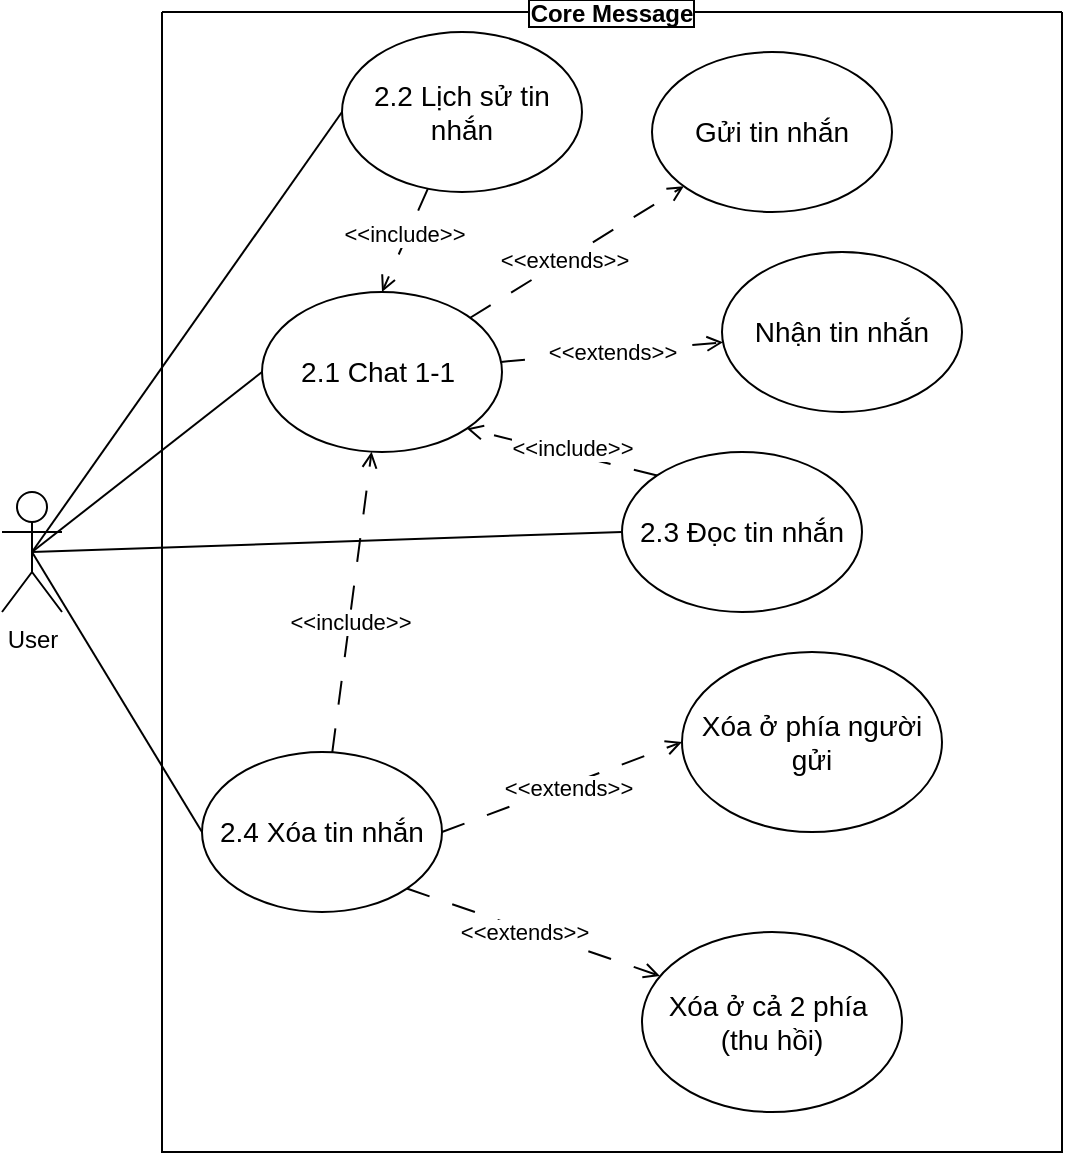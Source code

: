 <mxfile version="26.0.9">
  <diagram name="Page-1" id="I-f8ju6ArYIRE1ricD52">
    <mxGraphModel dx="1434" dy="836" grid="1" gridSize="10" guides="1" tooltips="1" connect="1" arrows="1" fold="1" page="1" pageScale="1" pageWidth="850" pageHeight="1100" math="0" shadow="0">
      <root>
        <mxCell id="0" />
        <mxCell id="1" parent="0" />
        <mxCell id="1d2bf9vbCytrNFTNAdIC-1" value="Core Message" style="swimlane;startSize=0;labelBorderColor=default;labelBackgroundColor=default;" vertex="1" parent="1">
          <mxGeometry x="190" y="50" width="450" height="570" as="geometry" />
        </mxCell>
        <mxCell id="1d2bf9vbCytrNFTNAdIC-45" value="" style="rounded=0;orthogonalLoop=1;jettySize=auto;html=1;dashed=1;dashPattern=12 12;endArrow=open;endFill=0;" edge="1" parent="1d2bf9vbCytrNFTNAdIC-1" source="1d2bf9vbCytrNFTNAdIC-5" target="1d2bf9vbCytrNFTNAdIC-44">
          <mxGeometry relative="1" as="geometry" />
        </mxCell>
        <mxCell id="1d2bf9vbCytrNFTNAdIC-46" value="&amp;lt;&amp;lt;extends&amp;gt;&amp;gt;" style="edgeLabel;html=1;align=center;verticalAlign=middle;resizable=0;points=[];" vertex="1" connectable="0" parent="1d2bf9vbCytrNFTNAdIC-45">
          <mxGeometry x="-0.121" relative="1" as="geometry">
            <mxPoint as="offset" />
          </mxGeometry>
        </mxCell>
        <mxCell id="1d2bf9vbCytrNFTNAdIC-68" value="&amp;lt;&amp;lt;extends&amp;gt;&amp;gt;" style="rounded=0;orthogonalLoop=1;jettySize=auto;html=1;endArrow=open;endFill=0;dashed=1;dashPattern=12 12;" edge="1" parent="1d2bf9vbCytrNFTNAdIC-1" source="1d2bf9vbCytrNFTNAdIC-5" target="1d2bf9vbCytrNFTNAdIC-67">
          <mxGeometry relative="1" as="geometry" />
        </mxCell>
        <mxCell id="1d2bf9vbCytrNFTNAdIC-5" value="&lt;font style=&quot;font-size: 14px;&quot;&gt;2.1 Chat 1-1&amp;nbsp;&lt;/font&gt;" style="ellipse;whiteSpace=wrap;html=1;" vertex="1" parent="1d2bf9vbCytrNFTNAdIC-1">
          <mxGeometry x="50" y="140" width="120" height="80" as="geometry" />
        </mxCell>
        <mxCell id="1d2bf9vbCytrNFTNAdIC-23" style="rounded=0;orthogonalLoop=1;jettySize=auto;html=1;entryX=0.5;entryY=0;entryDx=0;entryDy=0;endArrow=open;endFill=0;dashed=1;dashPattern=12 12;" edge="1" parent="1d2bf9vbCytrNFTNAdIC-1" source="1d2bf9vbCytrNFTNAdIC-6" target="1d2bf9vbCytrNFTNAdIC-5">
          <mxGeometry relative="1" as="geometry" />
        </mxCell>
        <mxCell id="1d2bf9vbCytrNFTNAdIC-24" value="&amp;lt;&amp;lt;include&amp;gt;&amp;gt;" style="edgeLabel;html=1;align=center;verticalAlign=middle;resizable=0;points=[];" vertex="1" connectable="0" parent="1d2bf9vbCytrNFTNAdIC-23">
          <mxGeometry x="-0.096" y="-2" relative="1" as="geometry">
            <mxPoint as="offset" />
          </mxGeometry>
        </mxCell>
        <mxCell id="1d2bf9vbCytrNFTNAdIC-6" value="&lt;font style=&quot;font-size: 14px;&quot;&gt;2.2 Lịch sử tin nhắn&lt;/font&gt;" style="ellipse;whiteSpace=wrap;html=1;" vertex="1" parent="1d2bf9vbCytrNFTNAdIC-1">
          <mxGeometry x="90" y="10" width="120" height="80" as="geometry" />
        </mxCell>
        <mxCell id="1d2bf9vbCytrNFTNAdIC-21" style="rounded=0;orthogonalLoop=1;jettySize=auto;html=1;exitX=0;exitY=0;exitDx=0;exitDy=0;entryX=1;entryY=1;entryDx=0;entryDy=0;endArrow=open;endFill=0;dashed=1;dashPattern=12 12;" edge="1" parent="1d2bf9vbCytrNFTNAdIC-1" source="1d2bf9vbCytrNFTNAdIC-7" target="1d2bf9vbCytrNFTNAdIC-5">
          <mxGeometry relative="1" as="geometry" />
        </mxCell>
        <mxCell id="1d2bf9vbCytrNFTNAdIC-22" value="&amp;lt;&amp;lt;include&amp;gt;&amp;gt;" style="edgeLabel;html=1;align=center;verticalAlign=middle;resizable=0;points=[];" vertex="1" connectable="0" parent="1d2bf9vbCytrNFTNAdIC-21">
          <mxGeometry x="-0.093" y="-2" relative="1" as="geometry">
            <mxPoint y="-1" as="offset" />
          </mxGeometry>
        </mxCell>
        <mxCell id="1d2bf9vbCytrNFTNAdIC-7" value="&lt;font style=&quot;font-size: 14px;&quot;&gt;2.3 Đọc tin nhắn&lt;/font&gt;" style="ellipse;whiteSpace=wrap;html=1;" vertex="1" parent="1d2bf9vbCytrNFTNAdIC-1">
          <mxGeometry x="230" y="220" width="120" height="80" as="geometry" />
        </mxCell>
        <mxCell id="1d2bf9vbCytrNFTNAdIC-15" style="rounded=0;orthogonalLoop=1;jettySize=auto;html=1;entryX=0;entryY=0.5;entryDx=0;entryDy=0;exitX=1;exitY=0.5;exitDx=0;exitDy=0;dashed=1;dashPattern=12 12;endArrow=open;endFill=0;" edge="1" parent="1d2bf9vbCytrNFTNAdIC-1" source="1d2bf9vbCytrNFTNAdIC-8" target="1d2bf9vbCytrNFTNAdIC-10">
          <mxGeometry relative="1" as="geometry" />
        </mxCell>
        <mxCell id="1d2bf9vbCytrNFTNAdIC-18" value="&amp;lt;&amp;lt;extends&amp;gt;&amp;gt;" style="edgeLabel;html=1;align=center;verticalAlign=middle;resizable=0;points=[];" vertex="1" connectable="0" parent="1d2bf9vbCytrNFTNAdIC-15">
          <mxGeometry x="0.034" y="-1" relative="1" as="geometry">
            <mxPoint as="offset" />
          </mxGeometry>
        </mxCell>
        <mxCell id="1d2bf9vbCytrNFTNAdIC-19" style="rounded=0;orthogonalLoop=1;jettySize=auto;html=1;dashed=1;dashPattern=12 12;endArrow=open;startFill=0;endFill=0;" edge="1" parent="1d2bf9vbCytrNFTNAdIC-1" source="1d2bf9vbCytrNFTNAdIC-8" target="1d2bf9vbCytrNFTNAdIC-5">
          <mxGeometry relative="1" as="geometry" />
        </mxCell>
        <mxCell id="1d2bf9vbCytrNFTNAdIC-20" value="&amp;lt;&amp;lt;include&amp;gt;&amp;gt;" style="edgeLabel;html=1;align=center;verticalAlign=middle;resizable=0;points=[];" vertex="1" connectable="0" parent="1d2bf9vbCytrNFTNAdIC-19">
          <mxGeometry x="-0.138" relative="1" as="geometry">
            <mxPoint as="offset" />
          </mxGeometry>
        </mxCell>
        <mxCell id="1d2bf9vbCytrNFTNAdIC-8" value="&lt;span style=&quot;font-size: 14px;&quot;&gt;2.4 Xóa tin nhắn&lt;/span&gt;" style="ellipse;whiteSpace=wrap;html=1;" vertex="1" parent="1d2bf9vbCytrNFTNAdIC-1">
          <mxGeometry x="20" y="370" width="120" height="80" as="geometry" />
        </mxCell>
        <mxCell id="1d2bf9vbCytrNFTNAdIC-10" value="&lt;font style=&quot;font-size: 14px;&quot;&gt;Xóa ở phía người gửi&lt;/font&gt;" style="ellipse;whiteSpace=wrap;html=1;" vertex="1" parent="1d2bf9vbCytrNFTNAdIC-1">
          <mxGeometry x="260" y="320" width="130" height="90" as="geometry" />
        </mxCell>
        <mxCell id="1d2bf9vbCytrNFTNAdIC-14" value="&lt;font style=&quot;font-size: 14px;&quot;&gt;Xóa ở cả 2 phía&amp;nbsp;&lt;/font&gt;&lt;div&gt;&lt;font style=&quot;font-size: 14px;&quot;&gt;(thu hồi)&lt;/font&gt;&lt;/div&gt;" style="ellipse;whiteSpace=wrap;html=1;" vertex="1" parent="1d2bf9vbCytrNFTNAdIC-1">
          <mxGeometry x="240" y="460" width="130" height="90" as="geometry" />
        </mxCell>
        <mxCell id="1d2bf9vbCytrNFTNAdIC-16" style="rounded=0;orthogonalLoop=1;jettySize=auto;html=1;exitX=1;exitY=1;exitDx=0;exitDy=0;entryX=0.069;entryY=0.244;entryDx=0;entryDy=0;entryPerimeter=0;dashed=1;dashPattern=12 12;endArrow=open;endFill=0;" edge="1" parent="1d2bf9vbCytrNFTNAdIC-1" source="1d2bf9vbCytrNFTNAdIC-8" target="1d2bf9vbCytrNFTNAdIC-14">
          <mxGeometry relative="1" as="geometry" />
        </mxCell>
        <mxCell id="1d2bf9vbCytrNFTNAdIC-17" value="&amp;lt;&amp;lt;extends&amp;gt;&amp;gt;" style="edgeLabel;html=1;align=center;verticalAlign=middle;resizable=0;points=[];" vertex="1" connectable="0" parent="1d2bf9vbCytrNFTNAdIC-16">
          <mxGeometry x="-0.07" y="-1" relative="1" as="geometry">
            <mxPoint as="offset" />
          </mxGeometry>
        </mxCell>
        <mxCell id="1d2bf9vbCytrNFTNAdIC-44" value="&lt;span style=&quot;font-size: 14px;&quot;&gt;Gửi tin nhắn&lt;/span&gt;" style="ellipse;whiteSpace=wrap;html=1;" vertex="1" parent="1d2bf9vbCytrNFTNAdIC-1">
          <mxGeometry x="245" y="20" width="120" height="80" as="geometry" />
        </mxCell>
        <mxCell id="1d2bf9vbCytrNFTNAdIC-67" value="&lt;span style=&quot;font-size: 14px;&quot;&gt;Nhận tin nhắn&lt;/span&gt;" style="ellipse;whiteSpace=wrap;html=1;" vertex="1" parent="1d2bf9vbCytrNFTNAdIC-1">
          <mxGeometry x="280" y="120" width="120" height="80" as="geometry" />
        </mxCell>
        <mxCell id="1d2bf9vbCytrNFTNAdIC-9" style="rounded=0;orthogonalLoop=1;jettySize=auto;html=1;exitX=0.5;exitY=0.5;exitDx=0;exitDy=0;exitPerimeter=0;entryX=0;entryY=0.5;entryDx=0;entryDy=0;endArrow=none;startFill=0;" edge="1" parent="1" source="1d2bf9vbCytrNFTNAdIC-2" target="1d2bf9vbCytrNFTNAdIC-5">
          <mxGeometry relative="1" as="geometry" />
        </mxCell>
        <mxCell id="1d2bf9vbCytrNFTNAdIC-11" style="rounded=0;orthogonalLoop=1;jettySize=auto;html=1;exitX=0.5;exitY=0.5;exitDx=0;exitDy=0;exitPerimeter=0;entryX=0;entryY=0.5;entryDx=0;entryDy=0;endArrow=none;startFill=0;" edge="1" parent="1" source="1d2bf9vbCytrNFTNAdIC-2" target="1d2bf9vbCytrNFTNAdIC-7">
          <mxGeometry relative="1" as="geometry" />
        </mxCell>
        <mxCell id="1d2bf9vbCytrNFTNAdIC-12" style="rounded=0;orthogonalLoop=1;jettySize=auto;html=1;exitX=0.5;exitY=0.5;exitDx=0;exitDy=0;exitPerimeter=0;entryX=0;entryY=0.5;entryDx=0;entryDy=0;endArrow=none;startFill=0;" edge="1" parent="1" source="1d2bf9vbCytrNFTNAdIC-2" target="1d2bf9vbCytrNFTNAdIC-6">
          <mxGeometry relative="1" as="geometry" />
        </mxCell>
        <mxCell id="1d2bf9vbCytrNFTNAdIC-13" style="rounded=0;orthogonalLoop=1;jettySize=auto;html=1;exitX=0.5;exitY=0.5;exitDx=0;exitDy=0;exitPerimeter=0;entryX=0;entryY=0.5;entryDx=0;entryDy=0;endArrow=none;startFill=0;" edge="1" parent="1" source="1d2bf9vbCytrNFTNAdIC-2" target="1d2bf9vbCytrNFTNAdIC-8">
          <mxGeometry relative="1" as="geometry" />
        </mxCell>
        <mxCell id="1d2bf9vbCytrNFTNAdIC-2" value="User" style="shape=umlActor;verticalLabelPosition=bottom;verticalAlign=top;html=1;outlineConnect=0;" vertex="1" parent="1">
          <mxGeometry x="110" y="290" width="30" height="60" as="geometry" />
        </mxCell>
      </root>
    </mxGraphModel>
  </diagram>
</mxfile>
